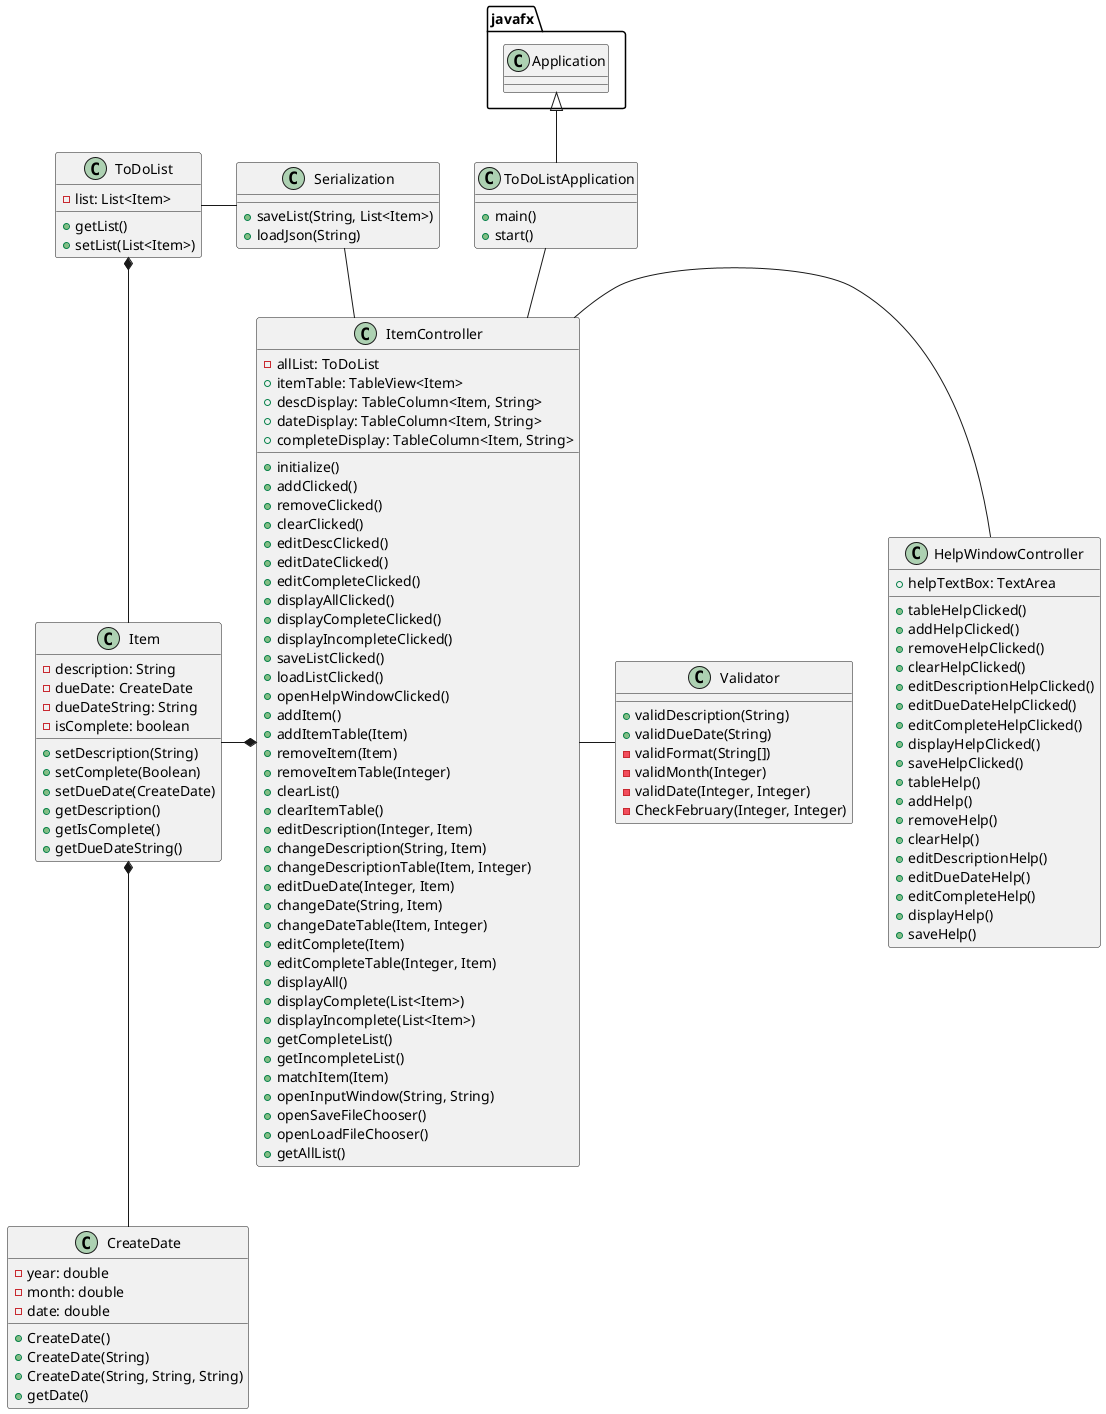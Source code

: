 @startuml
@startuml

class ToDoListApplication {
    + main()
    + start()
}
class ItemController {
    - allList: ToDoList
    + itemTable: TableView<Item>
    + descDisplay: TableColumn<Item, String>
    + dateDisplay: TableColumn<Item, String>
    + completeDisplay: TableColumn<Item, String>
    + initialize()
    + addClicked()
    + removeClicked()
    + clearClicked()
    + editDescClicked()
    + editDateClicked()
    + editCompleteClicked()
    + displayAllClicked()
    + displayCompleteClicked()
    + displayIncompleteClicked()
    + saveListClicked()
    + loadListClicked()
    + openHelpWindowClicked()
    + addItem()
    + addItemTable(Item)
    + removeItem(Item)
    + removeItemTable(Integer)
    + clearList()
    + clearItemTable()
    + editDescription(Integer, Item)
    + changeDescription(String, Item)
    + changeDescriptionTable(Item, Integer)
    + editDueDate(Integer, Item)
    + changeDate(String, Item)
    + changeDateTable(Item, Integer)
    + editComplete(Item)
    + editCompleteTable(Integer, Item)
    + displayAll()
    + displayComplete(List<Item>)
    + displayIncomplete(List<Item>)
    + getCompleteList()
    + getIncompleteList()
    + matchItem(Item)
    + openInputWindow(String, String)
    + openSaveFileChooser()
    + openLoadFileChooser()
    + getAllList()
}

class HelpWindowController {
    + helpTextBox: TextArea
    + tableHelpClicked()
    + addHelpClicked()
    + removeHelpClicked()
    + clearHelpClicked()
    + editDescriptionHelpClicked()
    + editDueDateHelpClicked()
    + editCompleteHelpClicked()
    + displayHelpClicked()
    + saveHelpClicked()
    + tableHelp()
    + addHelp()
    + removeHelp()
    + clearHelp()
    + editDescriptionHelp()
    + editDueDateHelp()
    + editCompleteHelp()
    + displayHelp()
    + saveHelp()
}
class Item {
    - description: String
    - dueDate: CreateDate
    - dueDateString: String
    - isComplete: boolean
    + setDescription(String)
    + setComplete(Boolean)
    + setDueDate(CreateDate)
    + getDescription()
    + getIsComplete()
    + getDueDateString()
}
class CreateDate {
    - year: double
    - month: double
    - date: double
    + CreateDate()
    + CreateDate(String)
    + CreateDate(String, String, String)
    + getDate()
}

class Validator {
    + validDescription(String)
    + validDueDate(String)
    - validFormat(String[])
    - validMonth(Integer)
    - validDate(Integer, Integer)
    - CheckFebruary(Integer, Integer)
}
class ToDoList {
    - list: List<Item>
    + getList()
    + setList(List<Item>)
}
class Serialization {
    + saveList(String, List<Item>)
    + loadJson(String)
}

javafx.Application <|-- ToDoListApplication
ToDoListApplication -- ItemController
ItemController -left- Serialization
ItemController - HelpWindowController
ItemController *-left- Item
ItemController - Validator
ToDoList *-- Item
ToDoList -right- Serialization
Item *-- CreateDate
@enduml